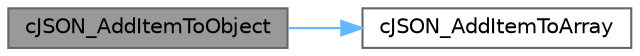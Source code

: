 digraph "cJSON_AddItemToObject"
{
 // LATEX_PDF_SIZE
  bgcolor="transparent";
  edge [fontname=Helvetica,fontsize=10,labelfontname=Helvetica,labelfontsize=10];
  node [fontname=Helvetica,fontsize=10,shape=box,height=0.2,width=0.4];
  rankdir="LR";
  Node1 [label="cJSON_AddItemToObject",height=0.2,width=0.4,color="gray40", fillcolor="grey60", style="filled", fontcolor="black",tooltip=" "];
  Node1 -> Node2 [color="steelblue1",style="solid"];
  Node2 [label="cJSON_AddItemToArray",height=0.2,width=0.4,color="grey40", fillcolor="white", style="filled",URL="$c_j_s_o_n_8c.html#a164dcefd36af8654942116c444bd0b6a",tooltip=" "];
}
